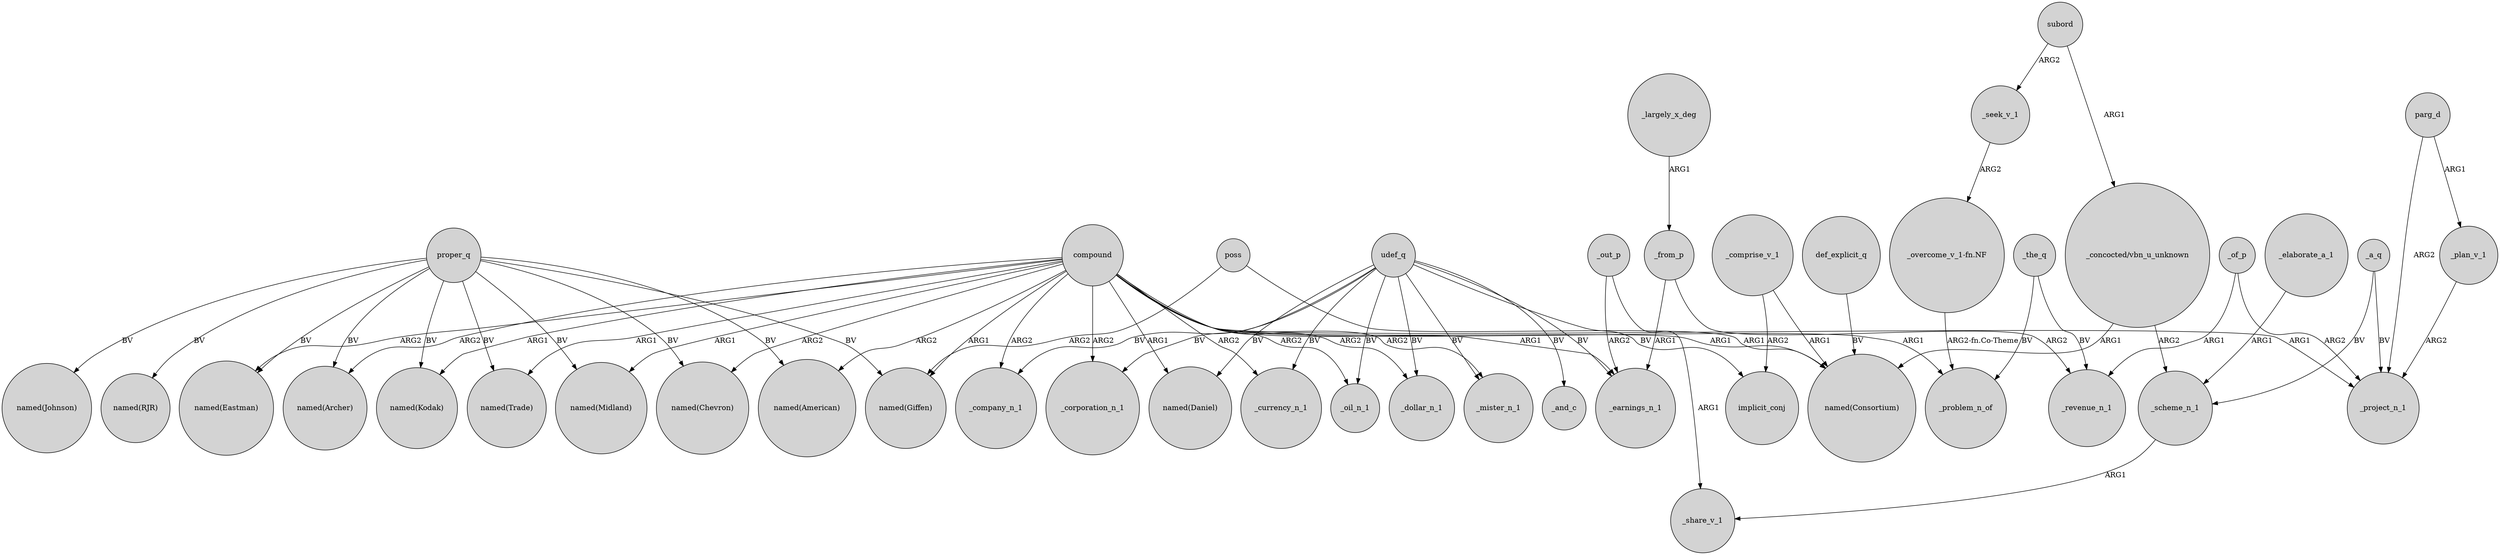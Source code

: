 digraph {
	node [shape=circle style=filled]
	proper_q -> "named(Midland)" [label=BV]
	compound -> "named(Midland)" [label=ARG1]
	compound -> _project_n_1 [label=ARG1]
	proper_q -> "named(Giffen)" [label=BV]
	"_concocted/vbn_u_unknown" -> "named(Consortium)" [label=ARG1]
	proper_q -> "named(American)" [label=BV]
	proper_q -> "named(Archer)" [label=BV]
	_a_q -> _project_n_1 [label=BV]
	proper_q -> "named(RJR)" [label=BV]
	compound -> _mister_n_1 [label=ARG2]
	_seek_v_1 -> "_overcome_v_1-fn.NF" [label=ARG2]
	subord -> _seek_v_1 [label=ARG2]
	_the_q -> _problem_n_of [label=BV]
	compound -> _company_n_1 [label=ARG2]
	compound -> _corporation_n_1 [label=ARG2]
	udef_q -> _earnings_n_1 [label=BV]
	parg_d -> _plan_v_1 [label=ARG1]
	udef_q -> _mister_n_1 [label=BV]
	compound -> _earnings_n_1 [label=ARG1]
	compound -> "named(Archer)" [label=ARG2]
	proper_q -> "named(Eastman)" [label=BV]
	_out_p -> _earnings_n_1 [label=ARG2]
	proper_q -> "named(Trade)" [label=BV]
	_comprise_v_1 -> "named(Consortium)" [label=ARG1]
	udef_q -> "named(Daniel)" [label=BV]
	udef_q -> implicit_conj [label=BV]
	parg_d -> _project_n_1 [label=ARG2]
	poss -> "named(Consortium)" [label=ARG1]
	udef_q -> _currency_n_1 [label=BV]
	compound -> "named(American)" [label=ARG2]
	"_concocted/vbn_u_unknown" -> _scheme_n_1 [label=ARG2]
	proper_q -> "named(Chevron)" [label=BV]
	compound -> "named(Consortium)" [label=ARG1]
	_out_p -> _share_v_1 [label=ARG1]
	compound -> _currency_n_1 [label=ARG2]
	udef_q -> _corporation_n_1 [label=BV]
	"_overcome_v_1-fn.NF" -> _problem_n_of [label="ARG2-fn.Co-Theme"]
	proper_q -> "named(Kodak)" [label=BV]
	_the_q -> _revenue_n_1 [label=BV]
	compound -> _oil_n_1 [label=ARG2]
	poss -> "named(Giffen)" [label=ARG2]
	compound -> _problem_n_of [label=ARG1]
	_comprise_v_1 -> implicit_conj [label=ARG2]
	_largely_x_deg -> _from_p [label=ARG1]
	def_explicit_q -> "named(Consortium)" [label=BV]
	proper_q -> "named(Johnson)" [label=BV]
	_of_p -> _revenue_n_1 [label=ARG1]
	compound -> "named(Trade)" [label=ARG1]
	compound -> "named(Kodak)" [label=ARG1]
	_elaborate_a_1 -> _scheme_n_1 [label=ARG1]
	compound -> "named(Giffen)" [label=ARG1]
	compound -> "named(Eastman)" [label=ARG2]
	_scheme_n_1 -> _share_v_1 [label=ARG1]
	_from_p -> _revenue_n_1 [label=ARG2]
	udef_q -> _oil_n_1 [label=BV]
	subord -> "_concocted/vbn_u_unknown" [label=ARG1]
	_of_p -> _project_n_1 [label=ARG2]
	compound -> "named(Chevron)" [label=ARG2]
	udef_q -> _and_c [label=BV]
	compound -> "named(Daniel)" [label=ARG1]
	compound -> _dollar_n_1 [label=ARG2]
	_from_p -> _earnings_n_1 [label=ARG1]
	udef_q -> _company_n_1 [label=BV]
	_a_q -> _scheme_n_1 [label=BV]
	udef_q -> _dollar_n_1 [label=BV]
	_plan_v_1 -> _project_n_1 [label=ARG2]
}
